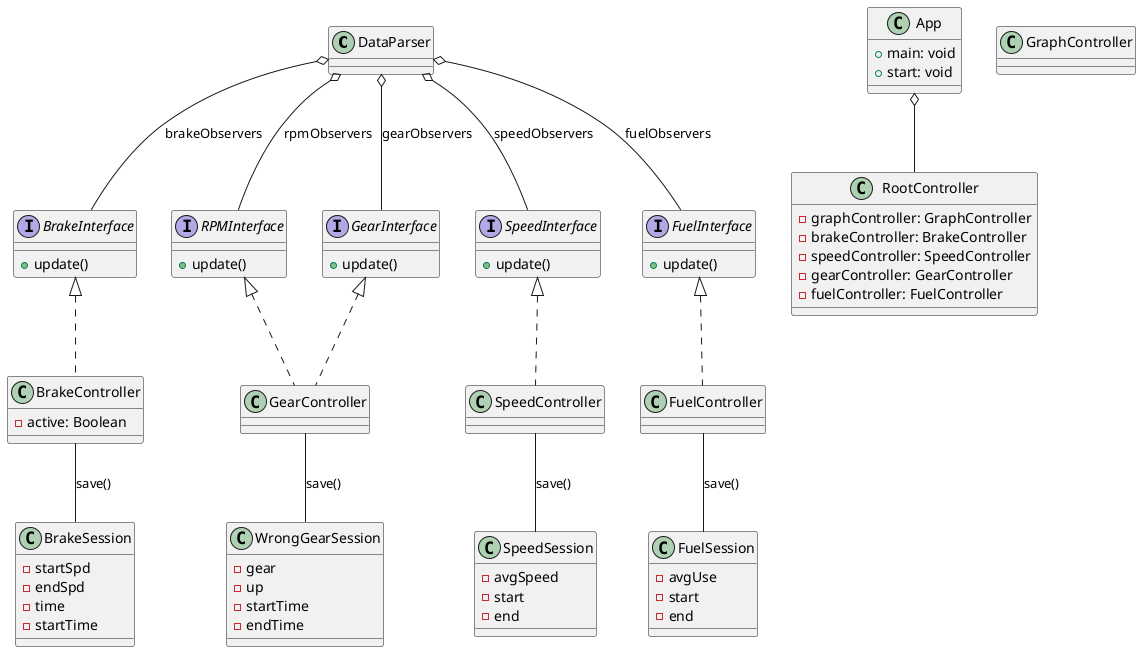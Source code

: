 @startuml

class DataParser{
}

class App{
    +main: void
    +start: void
}

'Controllers
class RootController{
    -graphController: GraphController
    -brakeController: BrakeController
    -speedController: SpeedController
    -gearController: GearController
    -fuelController: FuelController
}

class GraphController{

}

class BrakeController{
    -active: Boolean
}

class GearController{
}

class SpeedController{
}

class FuelController{
}

'Models
class BrakeSession{
    -startSpd
    -endSpd
    -time
    -startTime
}

class WrongGearSession{
    -gear
    -up
    -startTime
    -endTime
}

class FuelSession{
    -avgUse
    -start
    -end
}

class SpeedSession{
    -avgSpeed
    -start
    -end
}

'Interfaces
interface BrakeInterface{
    +update()
}

interface RPMInterface{
    +update()
}

interface SpeedInterface{
    +update()
}

interface GearInterface{
    +update()
}

interface FuelInterface{
    +update()
}

'Relations
BrakeInterface<|..BrakeController
FuelInterface<|..FuelController
SpeedInterface<|..SpeedController
RPMInterface<|..GearController
GearInterface<|..GearController

DataParser o-- BrakeInterface: brakeObservers
DataParser o-- RPMInterface: rpmObservers
DataParser o-- GearInterface: gearObservers
DataParser o-- SpeedInterface: speedObservers
DataParser o-- FuelInterface: fuelObservers

BrakeController--BrakeSession:save()
SpeedController--SpeedSession:save()
GearController--WrongGearSession:save()
FuelController--FuelSession:save()

App o-- RootController


@enduml